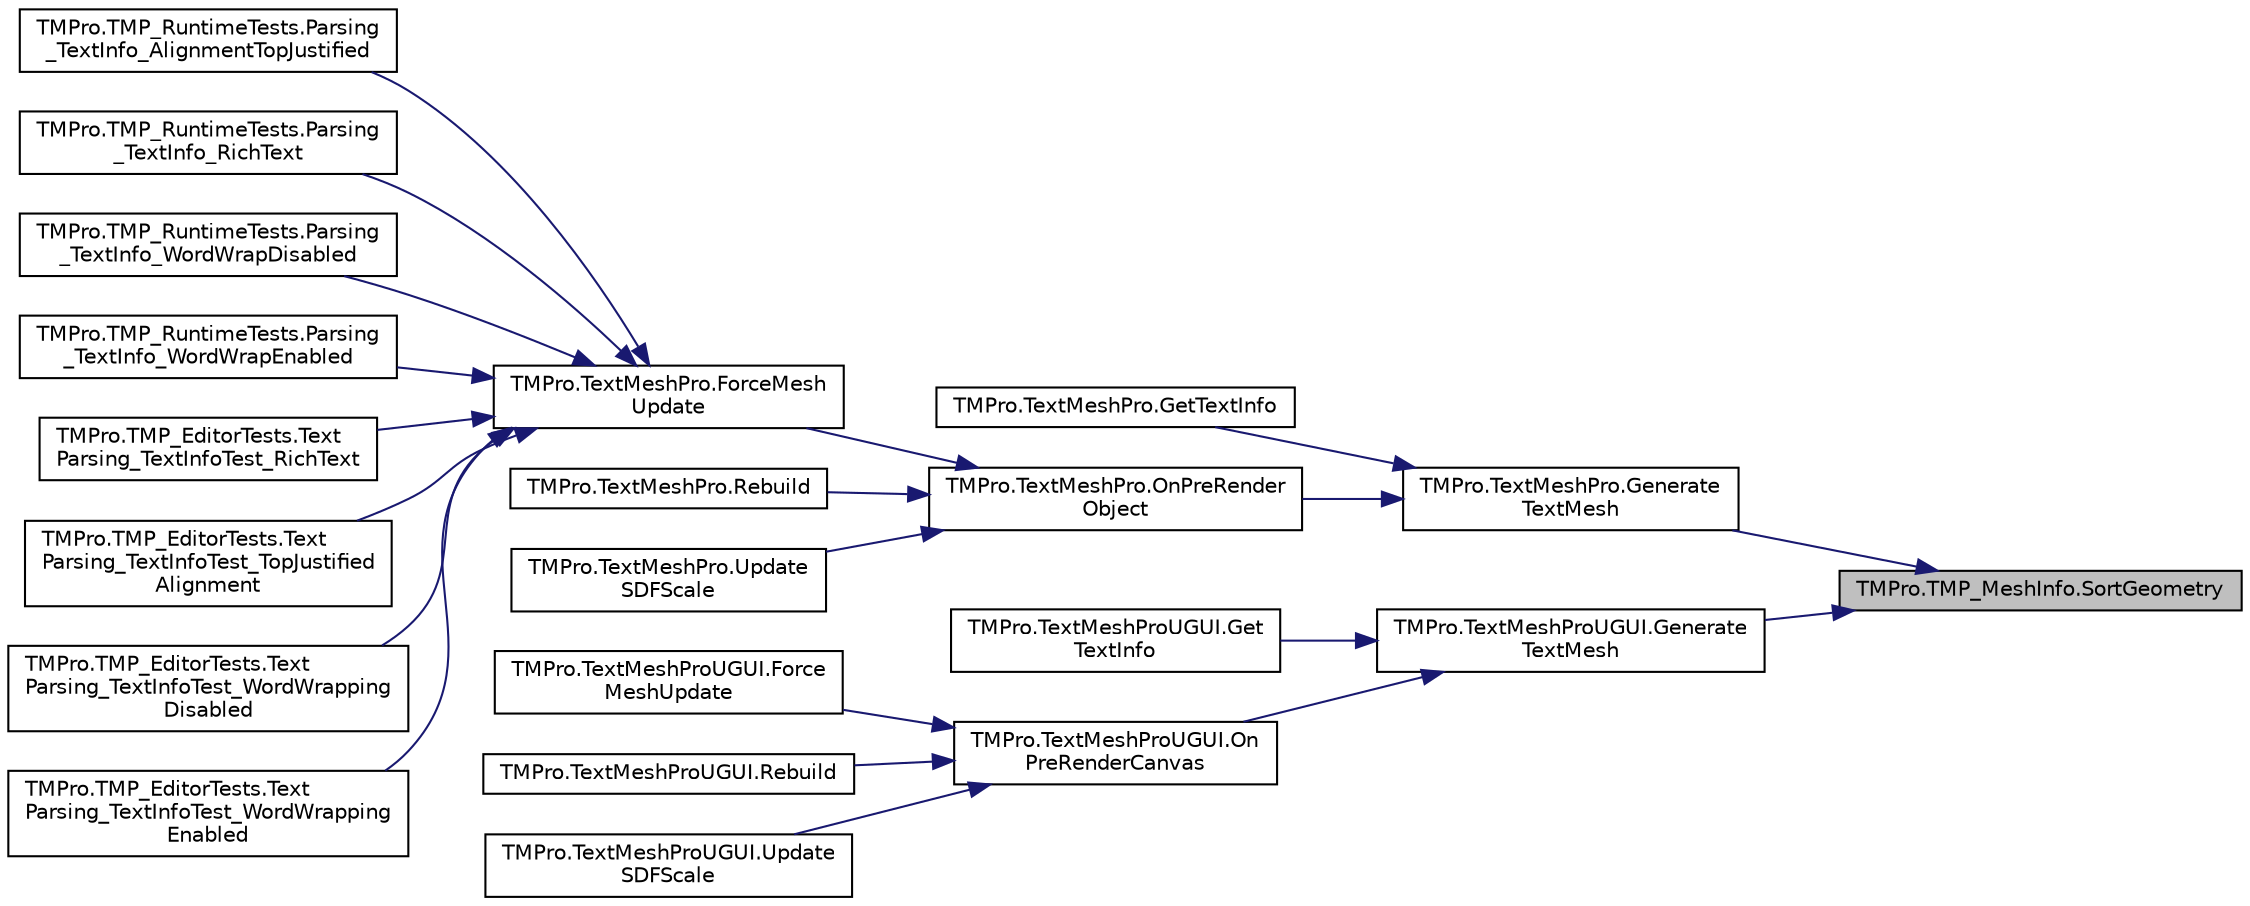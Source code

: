 digraph "TMPro.TMP_MeshInfo.SortGeometry"
{
 // LATEX_PDF_SIZE
  edge [fontname="Helvetica",fontsize="10",labelfontname="Helvetica",labelfontsize="10"];
  node [fontname="Helvetica",fontsize="10",shape=record];
  rankdir="RL";
  Node1 [label="TMPro.TMP_MeshInfo.SortGeometry",height=0.2,width=0.4,color="black", fillcolor="grey75", style="filled", fontcolor="black",tooltip=" "];
  Node1 -> Node2 [dir="back",color="midnightblue",fontsize="10",style="solid",fontname="Helvetica"];
  Node2 [label="TMPro.TextMeshPro.Generate\lTextMesh",height=0.2,width=0.4,color="black", fillcolor="white", style="filled",URL="$class_t_m_pro_1_1_text_mesh_pro.html#aa98e9ced224ca5ce5e71cbf213645128",tooltip="This is the main function that is responsible for creating / displaying the text."];
  Node2 -> Node3 [dir="back",color="midnightblue",fontsize="10",style="solid",fontname="Helvetica"];
  Node3 [label="TMPro.TextMeshPro.GetTextInfo",height=0.2,width=0.4,color="black", fillcolor="white", style="filled",URL="$class_t_m_pro_1_1_text_mesh_pro.html#a3652c1b48e8b425fc8a599aa05fad59e",tooltip="Function used to evaluate the length of a text string."];
  Node2 -> Node4 [dir="back",color="midnightblue",fontsize="10",style="solid",fontname="Helvetica"];
  Node4 [label="TMPro.TextMeshPro.OnPreRender\lObject",height=0.2,width=0.4,color="black", fillcolor="white", style="filled",URL="$class_t_m_pro_1_1_text_mesh_pro.html#a4582ca4ea23a5a1b7c3292cec4f56555",tooltip="Function called when the text needs to be updated."];
  Node4 -> Node5 [dir="back",color="midnightblue",fontsize="10",style="solid",fontname="Helvetica"];
  Node5 [label="TMPro.TextMeshPro.ForceMesh\lUpdate",height=0.2,width=0.4,color="black", fillcolor="white", style="filled",URL="$class_t_m_pro_1_1_text_mesh_pro.html#aafe5889b109a7b155a96f76cd2bfdc64",tooltip="Function to force regeneration of the text object before its normal process time. This is useful when..."];
  Node5 -> Node6 [dir="back",color="midnightblue",fontsize="10",style="solid",fontname="Helvetica"];
  Node6 [label="TMPro.TMP_RuntimeTests.Parsing\l_TextInfo_AlignmentTopJustified",height=0.2,width=0.4,color="black", fillcolor="white", style="filled",URL="$class_t_m_pro_1_1_t_m_p___runtime_tests.html#a56adfe646fa31d5139bdf0843521badf",tooltip=" "];
  Node5 -> Node7 [dir="back",color="midnightblue",fontsize="10",style="solid",fontname="Helvetica"];
  Node7 [label="TMPro.TMP_RuntimeTests.Parsing\l_TextInfo_RichText",height=0.2,width=0.4,color="black", fillcolor="white", style="filled",URL="$class_t_m_pro_1_1_t_m_p___runtime_tests.html#a283147fa72ae8e15d16ea84b389271a0",tooltip=" "];
  Node5 -> Node8 [dir="back",color="midnightblue",fontsize="10",style="solid",fontname="Helvetica"];
  Node8 [label="TMPro.TMP_RuntimeTests.Parsing\l_TextInfo_WordWrapDisabled",height=0.2,width=0.4,color="black", fillcolor="white", style="filled",URL="$class_t_m_pro_1_1_t_m_p___runtime_tests.html#ad1cc7bb34ebedc169d5e61d1f729c429",tooltip=" "];
  Node5 -> Node9 [dir="back",color="midnightblue",fontsize="10",style="solid",fontname="Helvetica"];
  Node9 [label="TMPro.TMP_RuntimeTests.Parsing\l_TextInfo_WordWrapEnabled",height=0.2,width=0.4,color="black", fillcolor="white", style="filled",URL="$class_t_m_pro_1_1_t_m_p___runtime_tests.html#a96aa93e70f25ce98e594b1b8740a49b3",tooltip=" "];
  Node5 -> Node10 [dir="back",color="midnightblue",fontsize="10",style="solid",fontname="Helvetica"];
  Node10 [label="TMPro.TMP_EditorTests.Text\lParsing_TextInfoTest_RichText",height=0.2,width=0.4,color="black", fillcolor="white", style="filled",URL="$class_t_m_pro_1_1_t_m_p___editor_tests.html#ac1ae601be4d67996320d9e920c29eb22",tooltip=" "];
  Node5 -> Node11 [dir="back",color="midnightblue",fontsize="10",style="solid",fontname="Helvetica"];
  Node11 [label="TMPro.TMP_EditorTests.Text\lParsing_TextInfoTest_TopJustified\lAlignment",height=0.2,width=0.4,color="black", fillcolor="white", style="filled",URL="$class_t_m_pro_1_1_t_m_p___editor_tests.html#afca8b24280f94e1956a4808db574b4c3",tooltip=" "];
  Node5 -> Node12 [dir="back",color="midnightblue",fontsize="10",style="solid",fontname="Helvetica"];
  Node12 [label="TMPro.TMP_EditorTests.Text\lParsing_TextInfoTest_WordWrapping\lDisabled",height=0.2,width=0.4,color="black", fillcolor="white", style="filled",URL="$class_t_m_pro_1_1_t_m_p___editor_tests.html#af019e99d147f82ded1b89035c53ddd4c",tooltip=" "];
  Node5 -> Node13 [dir="back",color="midnightblue",fontsize="10",style="solid",fontname="Helvetica"];
  Node13 [label="TMPro.TMP_EditorTests.Text\lParsing_TextInfoTest_WordWrapping\lEnabled",height=0.2,width=0.4,color="black", fillcolor="white", style="filled",URL="$class_t_m_pro_1_1_t_m_p___editor_tests.html#a50f97174c61f451c71a1297edeed2ef9",tooltip=" "];
  Node4 -> Node14 [dir="back",color="midnightblue",fontsize="10",style="solid",fontname="Helvetica"];
  Node14 [label="TMPro.TextMeshPro.Rebuild",height=0.2,width=0.4,color="black", fillcolor="white", style="filled",URL="$class_t_m_pro_1_1_text_mesh_pro.html#a8ea12a256e97a7ab1d66945b5f3a0a88",tooltip=" "];
  Node4 -> Node15 [dir="back",color="midnightblue",fontsize="10",style="solid",fontname="Helvetica"];
  Node15 [label="TMPro.TextMeshPro.Update\lSDFScale",height=0.2,width=0.4,color="black", fillcolor="white", style="filled",URL="$class_t_m_pro_1_1_text_mesh_pro.html#ac8afa93236a2dfc1bb991dac625ec03c",tooltip="Method to Update Scale in UV2"];
  Node1 -> Node16 [dir="back",color="midnightblue",fontsize="10",style="solid",fontname="Helvetica"];
  Node16 [label="TMPro.TextMeshProUGUI.Generate\lTextMesh",height=0.2,width=0.4,color="black", fillcolor="white", style="filled",URL="$class_t_m_pro_1_1_text_mesh_pro_u_g_u_i.html#ae43d87969cffe98fbaea5edabc0d55dd",tooltip="This is the main function that is responsible for creating / displaying the text."];
  Node16 -> Node17 [dir="back",color="midnightblue",fontsize="10",style="solid",fontname="Helvetica"];
  Node17 [label="TMPro.TextMeshProUGUI.Get\lTextInfo",height=0.2,width=0.4,color="black", fillcolor="white", style="filled",URL="$class_t_m_pro_1_1_text_mesh_pro_u_g_u_i.html#a8232388d078ad69a9ea241fa15bd2fab",tooltip="Function used to evaluate the length of a text string."];
  Node16 -> Node18 [dir="back",color="midnightblue",fontsize="10",style="solid",fontname="Helvetica"];
  Node18 [label="TMPro.TextMeshProUGUI.On\lPreRenderCanvas",height=0.2,width=0.4,color="black", fillcolor="white", style="filled",URL="$class_t_m_pro_1_1_text_mesh_pro_u_g_u_i.html#ac89dd63951db4e6f69bf0125675081b5",tooltip=" "];
  Node18 -> Node19 [dir="back",color="midnightblue",fontsize="10",style="solid",fontname="Helvetica"];
  Node19 [label="TMPro.TextMeshProUGUI.Force\lMeshUpdate",height=0.2,width=0.4,color="black", fillcolor="white", style="filled",URL="$class_t_m_pro_1_1_text_mesh_pro_u_g_u_i.html#a6d4c78ad7fcebc7cd040a2ce85dce2d8",tooltip="Function to force regeneration of the text object before its normal process time. This is useful when..."];
  Node18 -> Node20 [dir="back",color="midnightblue",fontsize="10",style="solid",fontname="Helvetica"];
  Node20 [label="TMPro.TextMeshProUGUI.Rebuild",height=0.2,width=0.4,color="black", fillcolor="white", style="filled",URL="$class_t_m_pro_1_1_text_mesh_pro_u_g_u_i.html#a963457c98b96eb2387dd43d40a7dcc57",tooltip=" "];
  Node18 -> Node21 [dir="back",color="midnightblue",fontsize="10",style="solid",fontname="Helvetica"];
  Node21 [label="TMPro.TextMeshProUGUI.Update\lSDFScale",height=0.2,width=0.4,color="black", fillcolor="white", style="filled",URL="$class_t_m_pro_1_1_text_mesh_pro_u_g_u_i.html#abc02367c26d1ed3deee538972993c2f0",tooltip="Method to Update Scale in UV2"];
}
